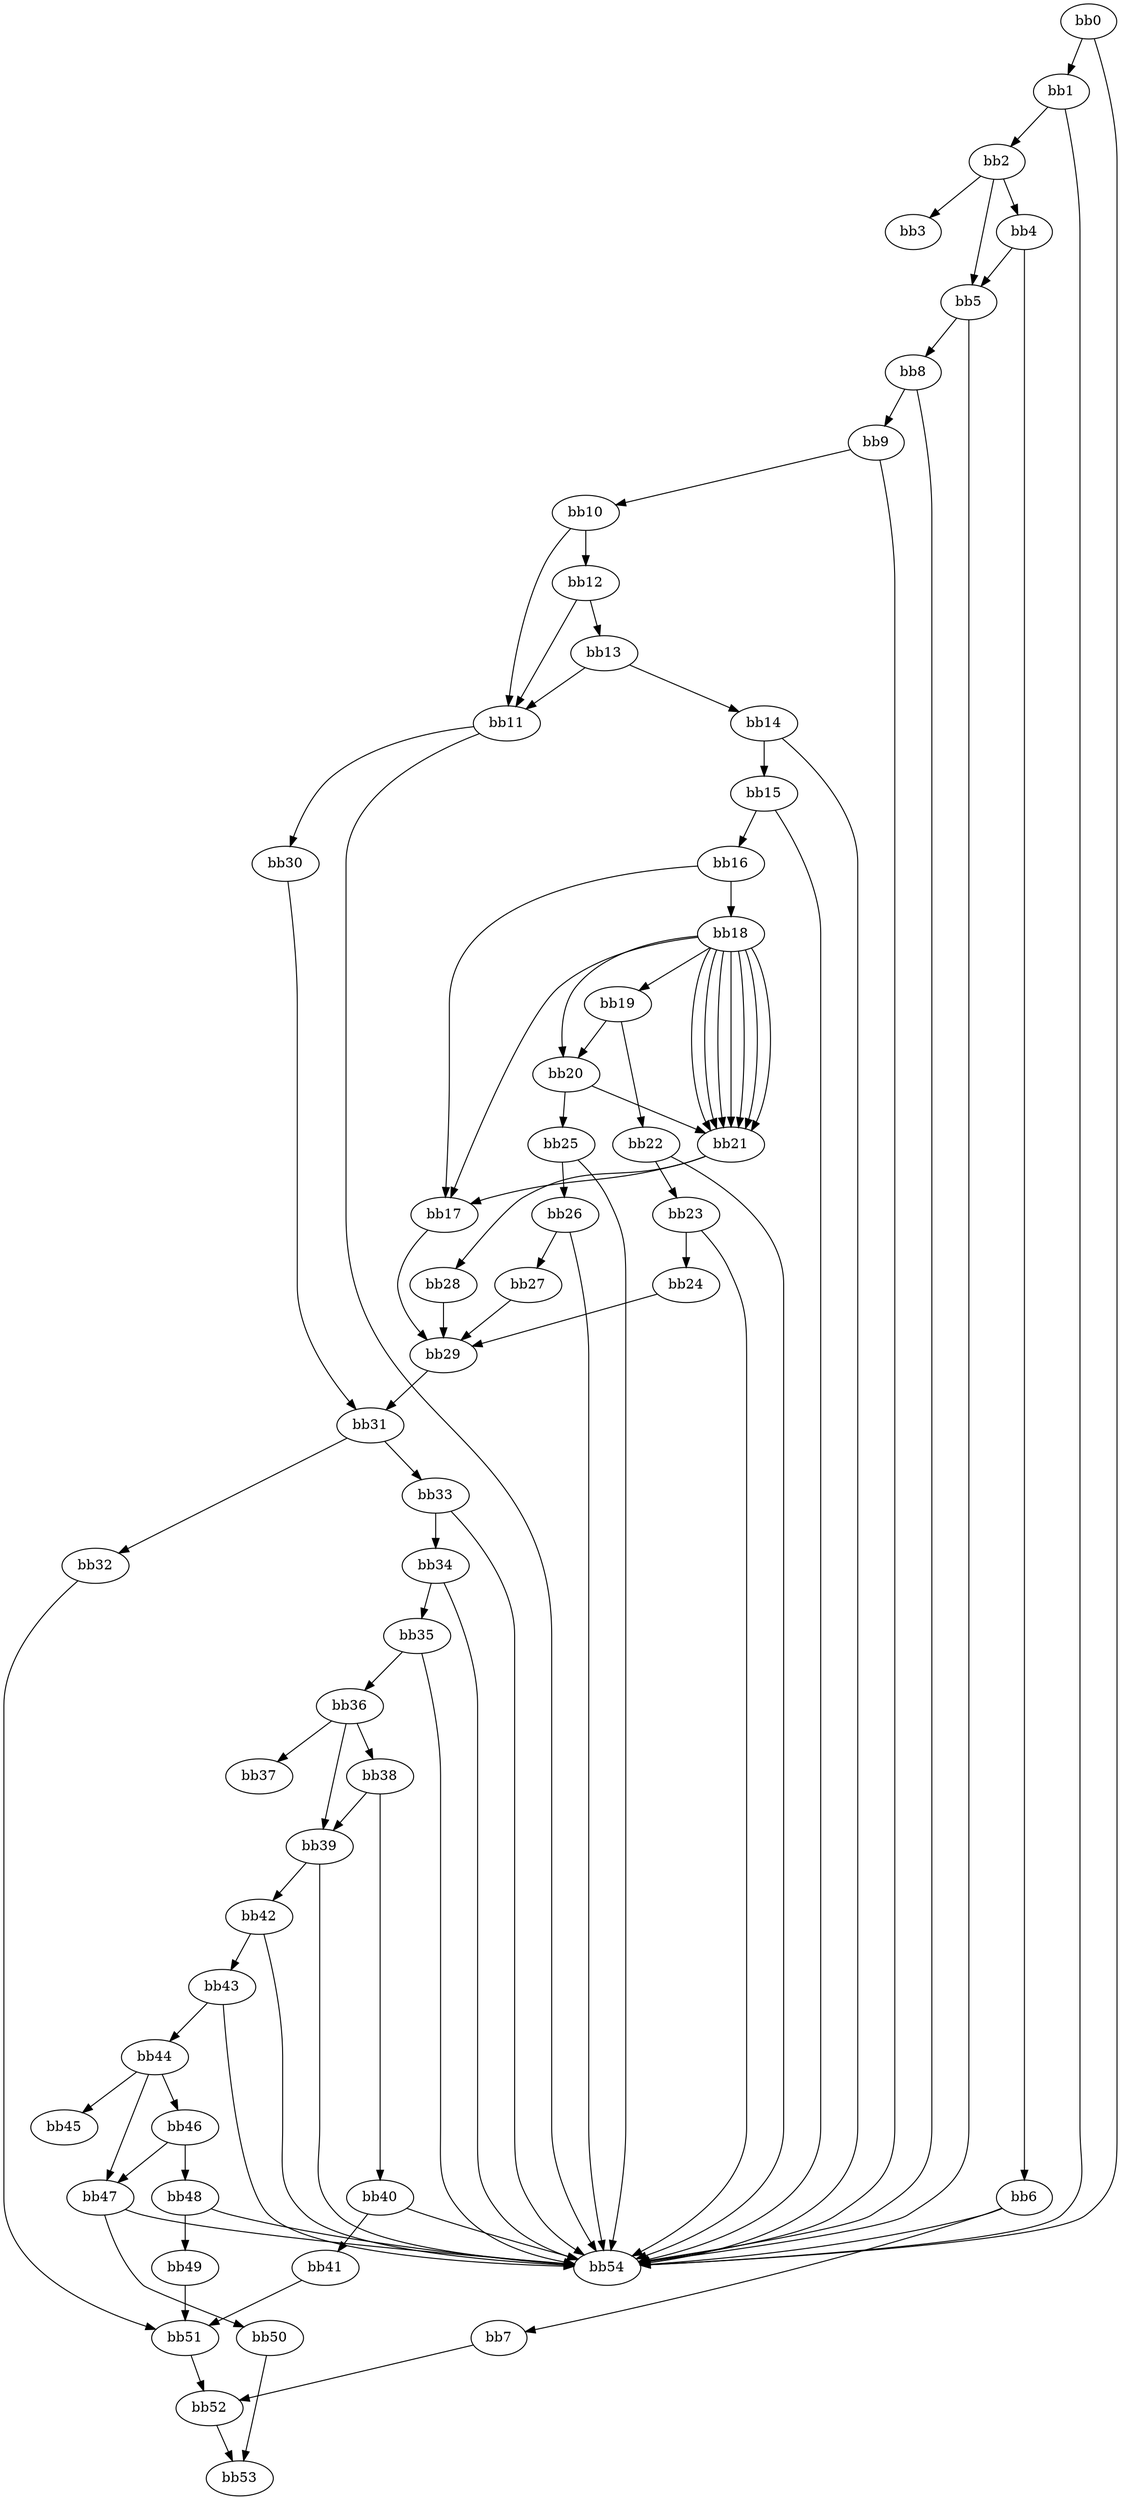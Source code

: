 digraph {
    0 [ label = "bb0\l" ]
    1 [ label = "bb1\l" ]
    2 [ label = "bb2\l" ]
    3 [ label = "bb3\l" ]
    4 [ label = "bb4\l" ]
    5 [ label = "bb5\l" ]
    6 [ label = "bb6\l" ]
    7 [ label = "bb7\l" ]
    8 [ label = "bb8\l" ]
    9 [ label = "bb9\l" ]
    10 [ label = "bb10\l" ]
    11 [ label = "bb11\l" ]
    12 [ label = "bb12\l" ]
    13 [ label = "bb13\l" ]
    14 [ label = "bb14\l" ]
    15 [ label = "bb15\l" ]
    16 [ label = "bb16\l" ]
    17 [ label = "bb17\l" ]
    18 [ label = "bb18\l" ]
    19 [ label = "bb19\l" ]
    20 [ label = "bb20\l" ]
    21 [ label = "bb21\l" ]
    22 [ label = "bb22\l" ]
    23 [ label = "bb23\l" ]
    24 [ label = "bb24\l" ]
    25 [ label = "bb25\l" ]
    26 [ label = "bb26\l" ]
    27 [ label = "bb27\l" ]
    28 [ label = "bb28\l" ]
    29 [ label = "bb29\l" ]
    30 [ label = "bb30\l" ]
    31 [ label = "bb31\l" ]
    32 [ label = "bb32\l" ]
    33 [ label = "bb33\l" ]
    34 [ label = "bb34\l" ]
    35 [ label = "bb35\l" ]
    36 [ label = "bb36\l" ]
    37 [ label = "bb37\l" ]
    38 [ label = "bb38\l" ]
    39 [ label = "bb39\l" ]
    40 [ label = "bb40\l" ]
    41 [ label = "bb41\l" ]
    42 [ label = "bb42\l" ]
    43 [ label = "bb43\l" ]
    44 [ label = "bb44\l" ]
    45 [ label = "bb45\l" ]
    46 [ label = "bb46\l" ]
    47 [ label = "bb47\l" ]
    48 [ label = "bb48\l" ]
    49 [ label = "bb49\l" ]
    50 [ label = "bb50\l" ]
    51 [ label = "bb51\l" ]
    52 [ label = "bb52\l" ]
    53 [ label = "bb53\l" ]
    54 [ label = "bb54\l" ]
    0 -> 1 [ ]
    0 -> 54 [ ]
    1 -> 2 [ ]
    1 -> 54 [ ]
    2 -> 3 [ ]
    2 -> 4 [ ]
    2 -> 5 [ ]
    4 -> 5 [ ]
    4 -> 6 [ ]
    5 -> 8 [ ]
    5 -> 54 [ ]
    6 -> 7 [ ]
    6 -> 54 [ ]
    7 -> 52 [ ]
    8 -> 9 [ ]
    8 -> 54 [ ]
    9 -> 10 [ ]
    9 -> 54 [ ]
    10 -> 11 [ ]
    10 -> 12 [ ]
    11 -> 30 [ ]
    11 -> 54 [ ]
    12 -> 11 [ ]
    12 -> 13 [ ]
    13 -> 11 [ ]
    13 -> 14 [ ]
    14 -> 15 [ ]
    14 -> 54 [ ]
    15 -> 16 [ ]
    15 -> 54 [ ]
    16 -> 17 [ ]
    16 -> 18 [ ]
    17 -> 29 [ ]
    18 -> 17 [ ]
    18 -> 19 [ ]
    18 -> 20 [ ]
    18 -> 21 [ ]
    18 -> 21 [ ]
    18 -> 21 [ ]
    18 -> 21 [ ]
    18 -> 21 [ ]
    18 -> 21 [ ]
    18 -> 21 [ ]
    19 -> 20 [ ]
    19 -> 22 [ ]
    20 -> 21 [ ]
    20 -> 25 [ ]
    21 -> 17 [ ]
    21 -> 28 [ ]
    22 -> 23 [ ]
    22 -> 54 [ ]
    23 -> 24 [ ]
    23 -> 54 [ ]
    24 -> 29 [ ]
    25 -> 26 [ ]
    25 -> 54 [ ]
    26 -> 27 [ ]
    26 -> 54 [ ]
    27 -> 29 [ ]
    28 -> 29 [ ]
    29 -> 31 [ ]
    30 -> 31 [ ]
    31 -> 32 [ ]
    31 -> 33 [ ]
    32 -> 51 [ ]
    33 -> 34 [ ]
    33 -> 54 [ ]
    34 -> 35 [ ]
    34 -> 54 [ ]
    35 -> 36 [ ]
    35 -> 54 [ ]
    36 -> 37 [ ]
    36 -> 38 [ ]
    36 -> 39 [ ]
    38 -> 39 [ ]
    38 -> 40 [ ]
    39 -> 42 [ ]
    39 -> 54 [ ]
    40 -> 41 [ ]
    40 -> 54 [ ]
    41 -> 51 [ ]
    42 -> 43 [ ]
    42 -> 54 [ ]
    43 -> 44 [ ]
    43 -> 54 [ ]
    44 -> 45 [ ]
    44 -> 46 [ ]
    44 -> 47 [ ]
    46 -> 47 [ ]
    46 -> 48 [ ]
    47 -> 50 [ ]
    47 -> 54 [ ]
    48 -> 49 [ ]
    48 -> 54 [ ]
    49 -> 51 [ ]
    50 -> 53 [ ]
    51 -> 52 [ ]
    52 -> 53 [ ]
}

